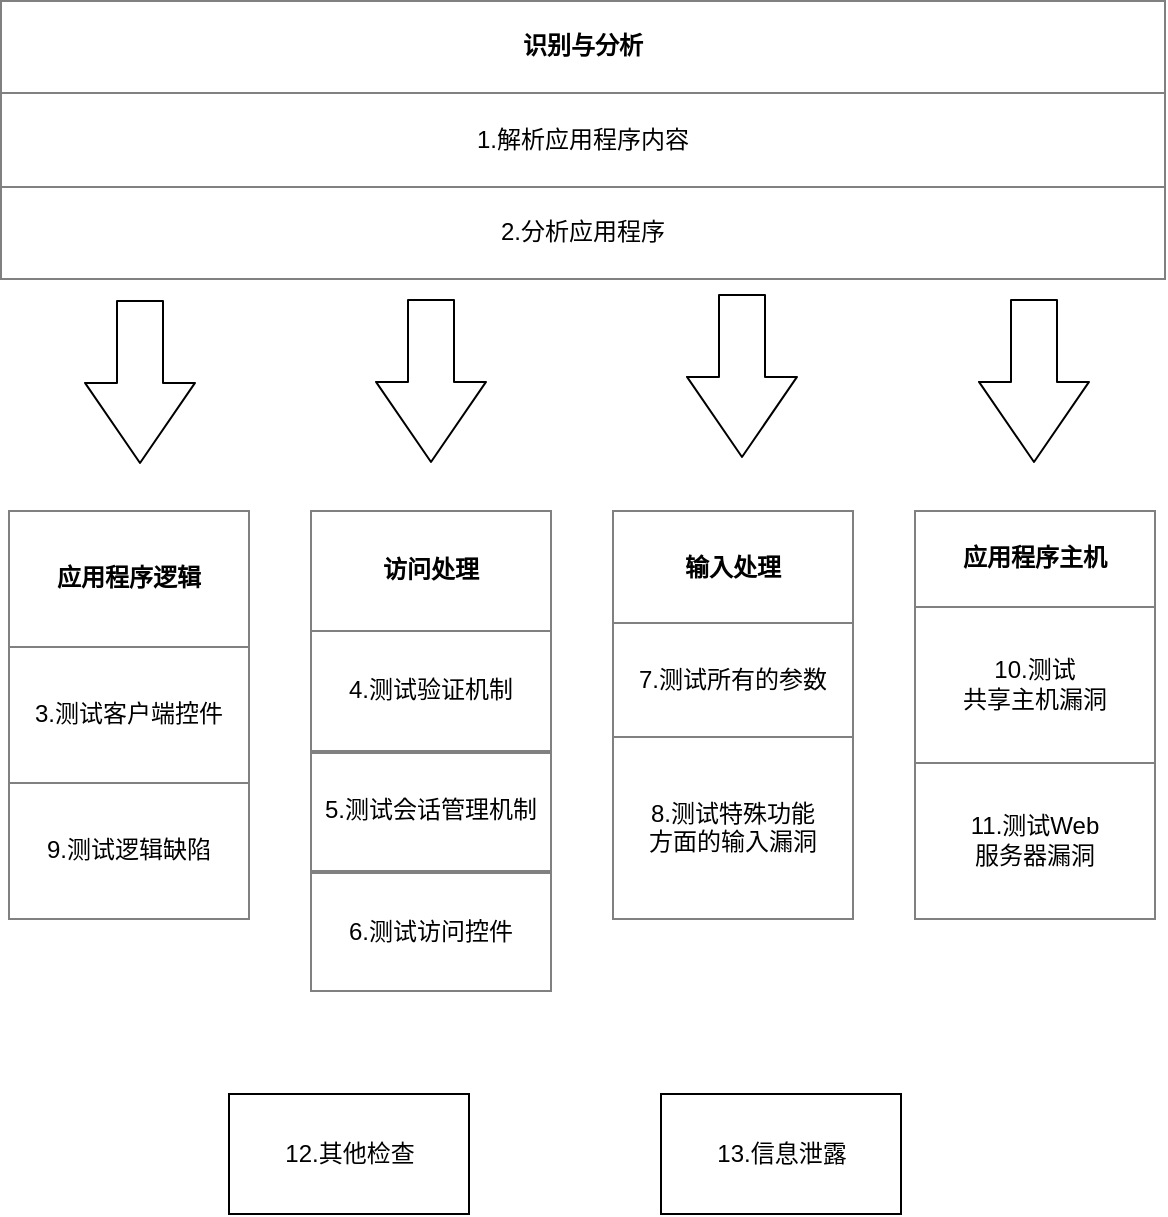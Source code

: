 <mxfile version="10.9.8" type="device"><diagram id="0s_hHMh4Y1fuVt_mD7cT" name="Page-1"><mxGraphModel dx="1286" dy="541" grid="0" gridSize="10" guides="1" tooltips="1" connect="1" arrows="1" fold="1" page="1" pageScale="1" pageWidth="827" pageHeight="1169" math="0" shadow="0"><root><mxCell id="0"/><mxCell id="1" parent="0"/><mxCell id="7cOLU8I1MRU0b4eEB-6H-8" value="&lt;table border=&quot;1&quot; width=&quot;100%&quot; cellpadding=&quot;4&quot; style=&quot;width: 100% ; height: 100% ; border-collapse: collapse&quot;&gt;&lt;tbody&gt;&lt;tr&gt;&lt;th align=&quot;center&quot;&gt;识别与分析&lt;/th&gt;&lt;/tr&gt;&lt;tr&gt;&lt;td align=&quot;center&quot;&gt;1.解析应用程序内容&lt;br&gt;&lt;/td&gt;&lt;/tr&gt;&lt;tr&gt;&lt;td align=&quot;center&quot;&gt;2.分析应用程序&lt;/td&gt;&lt;/tr&gt;&lt;/tbody&gt;&lt;/table&gt;" style="text;html=1;strokeColor=none;fillColor=none;overflow=fill;" vertex="1" parent="1"><mxGeometry x="122" y="42" width="583" height="140" as="geometry"/></mxCell><mxCell id="7cOLU8I1MRU0b4eEB-6H-10" value="&lt;table border=&quot;1&quot; width=&quot;100%&quot; cellpadding=&quot;4&quot; style=&quot;width: 100% ; height: 100% ; border-collapse: collapse&quot;&gt;&lt;tbody&gt;&lt;tr&gt;&lt;th align=&quot;center&quot;&gt;&lt;b&gt;应用程序逻辑&lt;/b&gt;&lt;/th&gt;&lt;/tr&gt;&lt;tr&gt;&lt;td align=&quot;center&quot;&gt;3.测试客户端控件&lt;/td&gt;&lt;/tr&gt;&lt;tr&gt;&lt;td align=&quot;center&quot;&gt;9.测试逻辑缺陷&lt;/td&gt;&lt;/tr&gt;&lt;/tbody&gt;&lt;/table&gt;" style="text;html=1;strokeColor=none;fillColor=none;overflow=fill;" vertex="1" parent="1"><mxGeometry x="126" y="297" width="121" height="205" as="geometry"/></mxCell><mxCell id="7cOLU8I1MRU0b4eEB-6H-13" value="&lt;table border=&quot;1&quot; width=&quot;100%&quot; cellpadding=&quot;4&quot; style=&quot;width: 100% ; height: 100% ; border-collapse: collapse&quot;&gt;&lt;tbody&gt;&lt;tr&gt;&lt;th align=&quot;center&quot;&gt;&lt;b&gt;输入处理&lt;/b&gt;&lt;/th&gt;&lt;/tr&gt;&lt;tr&gt;&lt;td align=&quot;center&quot;&gt;7.测试所有的参数&lt;/td&gt;&lt;/tr&gt;&lt;tr&gt;&lt;td align=&quot;center&quot;&gt;8.测试特殊功能&lt;br&gt;方面的输入漏洞&lt;/td&gt;&lt;/tr&gt;&lt;/tbody&gt;&lt;/table&gt;" style="text;html=1;strokeColor=none;fillColor=none;overflow=fill;" vertex="1" parent="1"><mxGeometry x="428" y="297" width="121" height="205" as="geometry"/></mxCell><mxCell id="7cOLU8I1MRU0b4eEB-6H-14" value="&lt;table border=&quot;1&quot; width=&quot;100%&quot; cellpadding=&quot;4&quot; style=&quot;width: 100% ; height: 100% ; border-collapse: collapse&quot;&gt;&lt;tbody&gt;&lt;tr&gt;&lt;th align=&quot;center&quot;&gt;应用程序主机&lt;/th&gt;&lt;/tr&gt;&lt;tr&gt;&lt;td align=&quot;center&quot;&gt;10.测试&lt;br&gt;共享主机漏洞&lt;/td&gt;&lt;/tr&gt;&lt;tr&gt;&lt;td align=&quot;center&quot;&gt;11.测试Web&lt;br&gt;服务器漏洞&lt;/td&gt;&lt;/tr&gt;&lt;/tbody&gt;&lt;/table&gt;" style="text;html=1;strokeColor=none;fillColor=none;overflow=fill;" vertex="1" parent="1"><mxGeometry x="579" y="297" width="121" height="205" as="geometry"/></mxCell><mxCell id="7cOLU8I1MRU0b4eEB-6H-15" value="" style="shape=flexArrow;endArrow=classic;html=1;endWidth=31;endSize=13.01;width=23;" edge="1" parent="1"><mxGeometry width="50" height="50" relative="1" as="geometry"><mxPoint x="192" y="192" as="sourcePoint"/><mxPoint x="192" y="274" as="targetPoint"/></mxGeometry></mxCell><mxCell id="7cOLU8I1MRU0b4eEB-6H-17" value="" style="shape=flexArrow;endArrow=classic;html=1;endWidth=31;endSize=13.01;width=23;" edge="1" parent="1"><mxGeometry width="50" height="50" relative="1" as="geometry"><mxPoint x="337.5" y="191.5" as="sourcePoint"/><mxPoint x="337.5" y="273.5" as="targetPoint"/></mxGeometry></mxCell><mxCell id="7cOLU8I1MRU0b4eEB-6H-18" value="" style="shape=flexArrow;endArrow=classic;html=1;endWidth=31;endSize=13.01;width=23;" edge="1" parent="1"><mxGeometry width="50" height="50" relative="1" as="geometry"><mxPoint x="493" y="189" as="sourcePoint"/><mxPoint x="493" y="271" as="targetPoint"/></mxGeometry></mxCell><mxCell id="7cOLU8I1MRU0b4eEB-6H-19" value="" style="shape=flexArrow;endArrow=classic;html=1;endWidth=31;endSize=13.01;width=23;" edge="1" parent="1"><mxGeometry width="50" height="50" relative="1" as="geometry"><mxPoint x="639" y="191.5" as="sourcePoint"/><mxPoint x="639" y="273.5" as="targetPoint"/></mxGeometry></mxCell><mxCell id="7cOLU8I1MRU0b4eEB-6H-25" value="" style="group" vertex="1" connectable="0" parent="1"><mxGeometry x="277" y="297" width="121" height="241" as="geometry"/></mxCell><mxCell id="7cOLU8I1MRU0b4eEB-6H-12" value="&lt;table border=&quot;1&quot; width=&quot;100%&quot; cellpadding=&quot;4&quot; style=&quot;width: 100% ; height: 100% ; border-collapse: collapse&quot;&gt;&lt;tbody&gt;&lt;tr&gt;&lt;th align=&quot;center&quot;&gt;&lt;b&gt;访问处理&lt;/b&gt;&lt;/th&gt;&lt;/tr&gt;&lt;tr&gt;&lt;td align=&quot;center&quot;&gt;4.测试验证机制&lt;/td&gt;&lt;/tr&gt;&lt;tr&gt;&lt;td align=&quot;center&quot;&gt;5.测试会话管理机制&lt;/td&gt;&lt;/tr&gt;&lt;/tbody&gt;&lt;/table&gt;" style="text;html=1;strokeColor=none;fillColor=none;overflow=fill;" vertex="1" parent="7cOLU8I1MRU0b4eEB-6H-25"><mxGeometry width="121" height="180.531" as="geometry"/></mxCell><mxCell id="7cOLU8I1MRU0b4eEB-6H-23" value="&lt;table border=&quot;1&quot; width=&quot;100%&quot; cellpadding=&quot;4&quot; style=&quot;width: 100% ; height: 100% ; border-collapse: collapse&quot;&gt;&lt;tbody&gt;&lt;tr&gt;&lt;th align=&quot;center&quot;&gt;&lt;br&gt;&lt;/th&gt;&lt;/tr&gt;&lt;tr&gt;&lt;td align=&quot;center&quot;&gt;6.测试访问控件&lt;/td&gt;&lt;/tr&gt;&lt;/tbody&gt;&lt;/table&gt;" style="text;html=1;strokeColor=none;fillColor=none;overflow=fill;" vertex="1" parent="7cOLU8I1MRU0b4eEB-6H-25"><mxGeometry y="120.938" width="121" height="120.062" as="geometry"/></mxCell><mxCell id="7cOLU8I1MRU0b4eEB-6H-26" value="12.其他检查" style="rounded=0;whiteSpace=wrap;html=1;" vertex="1" parent="1"><mxGeometry x="236.5" y="589" width="120" height="60" as="geometry"/></mxCell><mxCell id="7cOLU8I1MRU0b4eEB-6H-27" value="13.信息泄露" style="rounded=0;whiteSpace=wrap;html=1;" vertex="1" parent="1"><mxGeometry x="452.5" y="589" width="120" height="60" as="geometry"/></mxCell></root></mxGraphModel></diagram></mxfile>